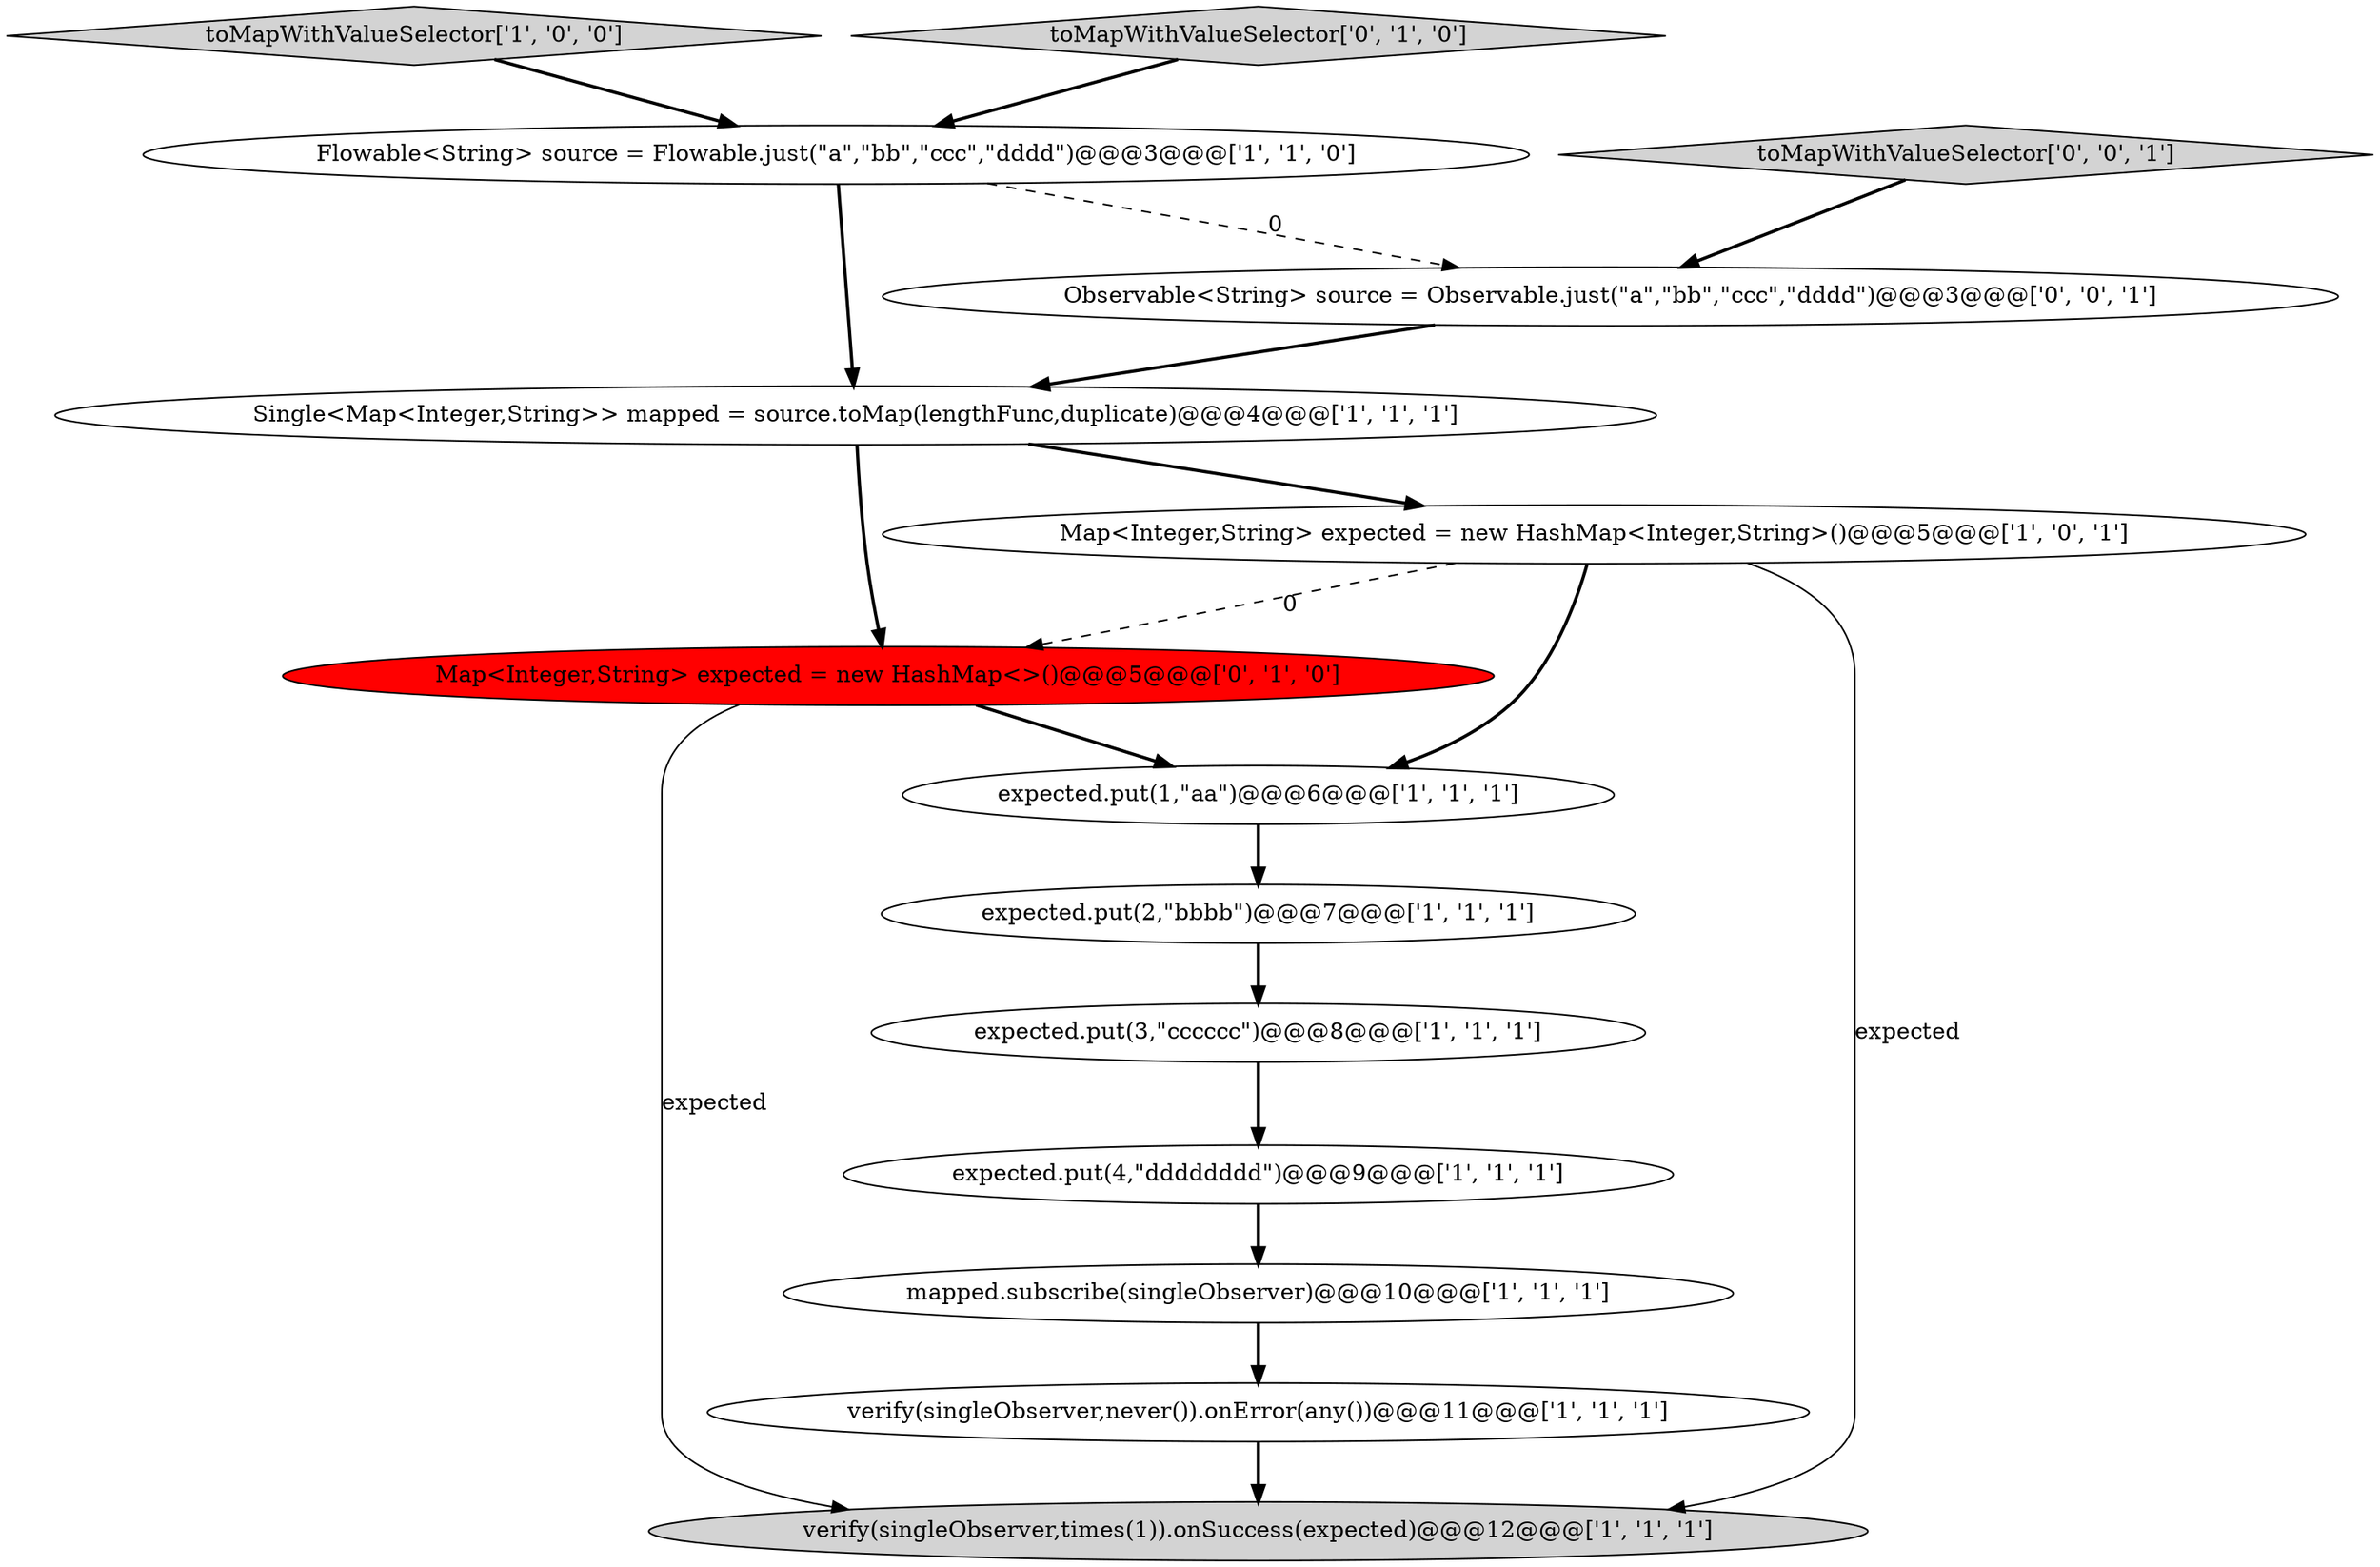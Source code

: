 digraph {
9 [style = filled, label = "verify(singleObserver,times(1)).onSuccess(expected)@@@12@@@['1', '1', '1']", fillcolor = lightgray, shape = ellipse image = "AAA0AAABBB1BBB"];
8 [style = filled, label = "Single<Map<Integer,String>> mapped = source.toMap(lengthFunc,duplicate)@@@4@@@['1', '1', '1']", fillcolor = white, shape = ellipse image = "AAA0AAABBB1BBB"];
5 [style = filled, label = "Flowable<String> source = Flowable.just(\"a\",\"bb\",\"ccc\",\"dddd\")@@@3@@@['1', '1', '0']", fillcolor = white, shape = ellipse image = "AAA0AAABBB1BBB"];
10 [style = filled, label = "expected.put(3,\"cccccc\")@@@8@@@['1', '1', '1']", fillcolor = white, shape = ellipse image = "AAA0AAABBB1BBB"];
0 [style = filled, label = "Map<Integer,String> expected = new HashMap<Integer,String>()@@@5@@@['1', '0', '1']", fillcolor = white, shape = ellipse image = "AAA0AAABBB1BBB"];
14 [style = filled, label = "toMapWithValueSelector['0', '0', '1']", fillcolor = lightgray, shape = diamond image = "AAA0AAABBB3BBB"];
12 [style = filled, label = "Map<Integer,String> expected = new HashMap<>()@@@5@@@['0', '1', '0']", fillcolor = red, shape = ellipse image = "AAA1AAABBB2BBB"];
7 [style = filled, label = "mapped.subscribe(singleObserver)@@@10@@@['1', '1', '1']", fillcolor = white, shape = ellipse image = "AAA0AAABBB1BBB"];
2 [style = filled, label = "expected.put(2,\"bbbb\")@@@7@@@['1', '1', '1']", fillcolor = white, shape = ellipse image = "AAA0AAABBB1BBB"];
1 [style = filled, label = "expected.put(1,\"aa\")@@@6@@@['1', '1', '1']", fillcolor = white, shape = ellipse image = "AAA0AAABBB1BBB"];
4 [style = filled, label = "verify(singleObserver,never()).onError(any())@@@11@@@['1', '1', '1']", fillcolor = white, shape = ellipse image = "AAA0AAABBB1BBB"];
3 [style = filled, label = "expected.put(4,\"dddddddd\")@@@9@@@['1', '1', '1']", fillcolor = white, shape = ellipse image = "AAA0AAABBB1BBB"];
6 [style = filled, label = "toMapWithValueSelector['1', '0', '0']", fillcolor = lightgray, shape = diamond image = "AAA0AAABBB1BBB"];
11 [style = filled, label = "toMapWithValueSelector['0', '1', '0']", fillcolor = lightgray, shape = diamond image = "AAA0AAABBB2BBB"];
13 [style = filled, label = "Observable<String> source = Observable.just(\"a\",\"bb\",\"ccc\",\"dddd\")@@@3@@@['0', '0', '1']", fillcolor = white, shape = ellipse image = "AAA0AAABBB3BBB"];
8->0 [style = bold, label=""];
5->13 [style = dashed, label="0"];
4->9 [style = bold, label=""];
5->8 [style = bold, label=""];
10->3 [style = bold, label=""];
6->5 [style = bold, label=""];
1->2 [style = bold, label=""];
11->5 [style = bold, label=""];
14->13 [style = bold, label=""];
7->4 [style = bold, label=""];
13->8 [style = bold, label=""];
0->12 [style = dashed, label="0"];
3->7 [style = bold, label=""];
2->10 [style = bold, label=""];
12->1 [style = bold, label=""];
12->9 [style = solid, label="expected"];
0->1 [style = bold, label=""];
8->12 [style = bold, label=""];
0->9 [style = solid, label="expected"];
}
